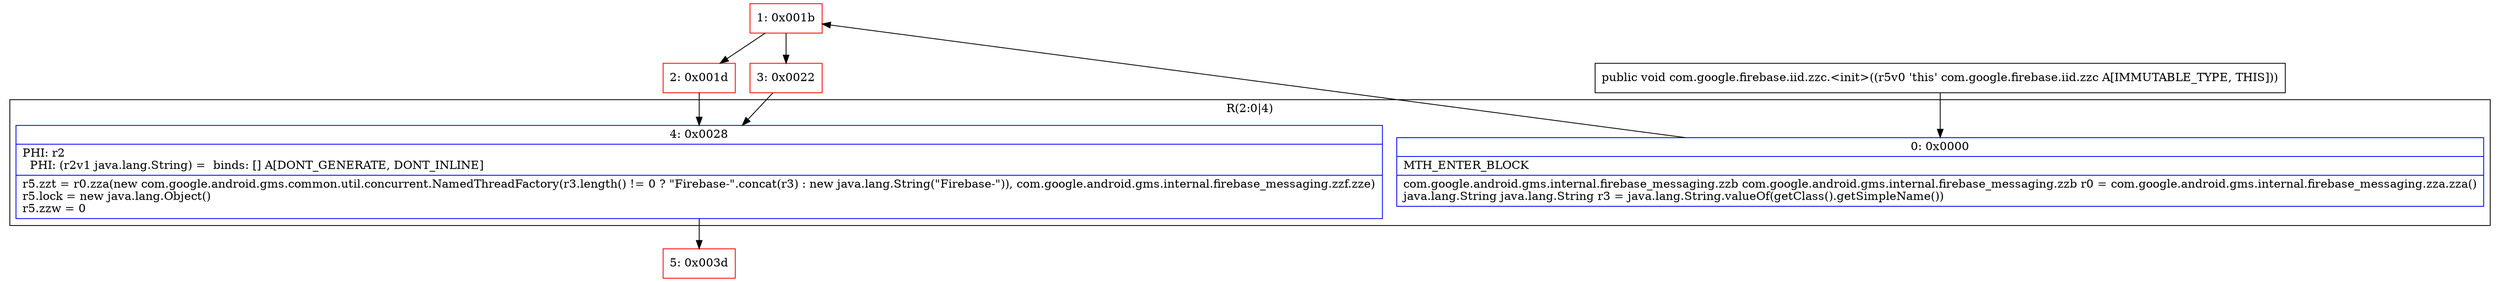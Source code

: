digraph "CFG forcom.google.firebase.iid.zzc.\<init\>()V" {
subgraph cluster_Region_413236068 {
label = "R(2:0|4)";
node [shape=record,color=blue];
Node_0 [shape=record,label="{0\:\ 0x0000|MTH_ENTER_BLOCK\l|com.google.android.gms.internal.firebase_messaging.zzb com.google.android.gms.internal.firebase_messaging.zzb r0 = com.google.android.gms.internal.firebase_messaging.zza.zza()\ljava.lang.String java.lang.String r3 = java.lang.String.valueOf(getClass().getSimpleName())\l}"];
Node_4 [shape=record,label="{4\:\ 0x0028|PHI: r2 \l  PHI: (r2v1 java.lang.String) =  binds: [] A[DONT_GENERATE, DONT_INLINE]\l|r5.zzt = r0.zza(new com.google.android.gms.common.util.concurrent.NamedThreadFactory(r3.length() != 0 ? \"Firebase\-\".concat(r3) : new java.lang.String(\"Firebase\-\")), com.google.android.gms.internal.firebase_messaging.zzf.zze)\lr5.lock = new java.lang.Object()\lr5.zzw = 0\l}"];
}
Node_1 [shape=record,color=red,label="{1\:\ 0x001b}"];
Node_2 [shape=record,color=red,label="{2\:\ 0x001d}"];
Node_3 [shape=record,color=red,label="{3\:\ 0x0022}"];
Node_5 [shape=record,color=red,label="{5\:\ 0x003d}"];
MethodNode[shape=record,label="{public void com.google.firebase.iid.zzc.\<init\>((r5v0 'this' com.google.firebase.iid.zzc A[IMMUTABLE_TYPE, THIS])) }"];
MethodNode -> Node_0;
Node_0 -> Node_1;
Node_4 -> Node_5;
Node_1 -> Node_2;
Node_1 -> Node_3;
Node_2 -> Node_4;
Node_3 -> Node_4;
}

